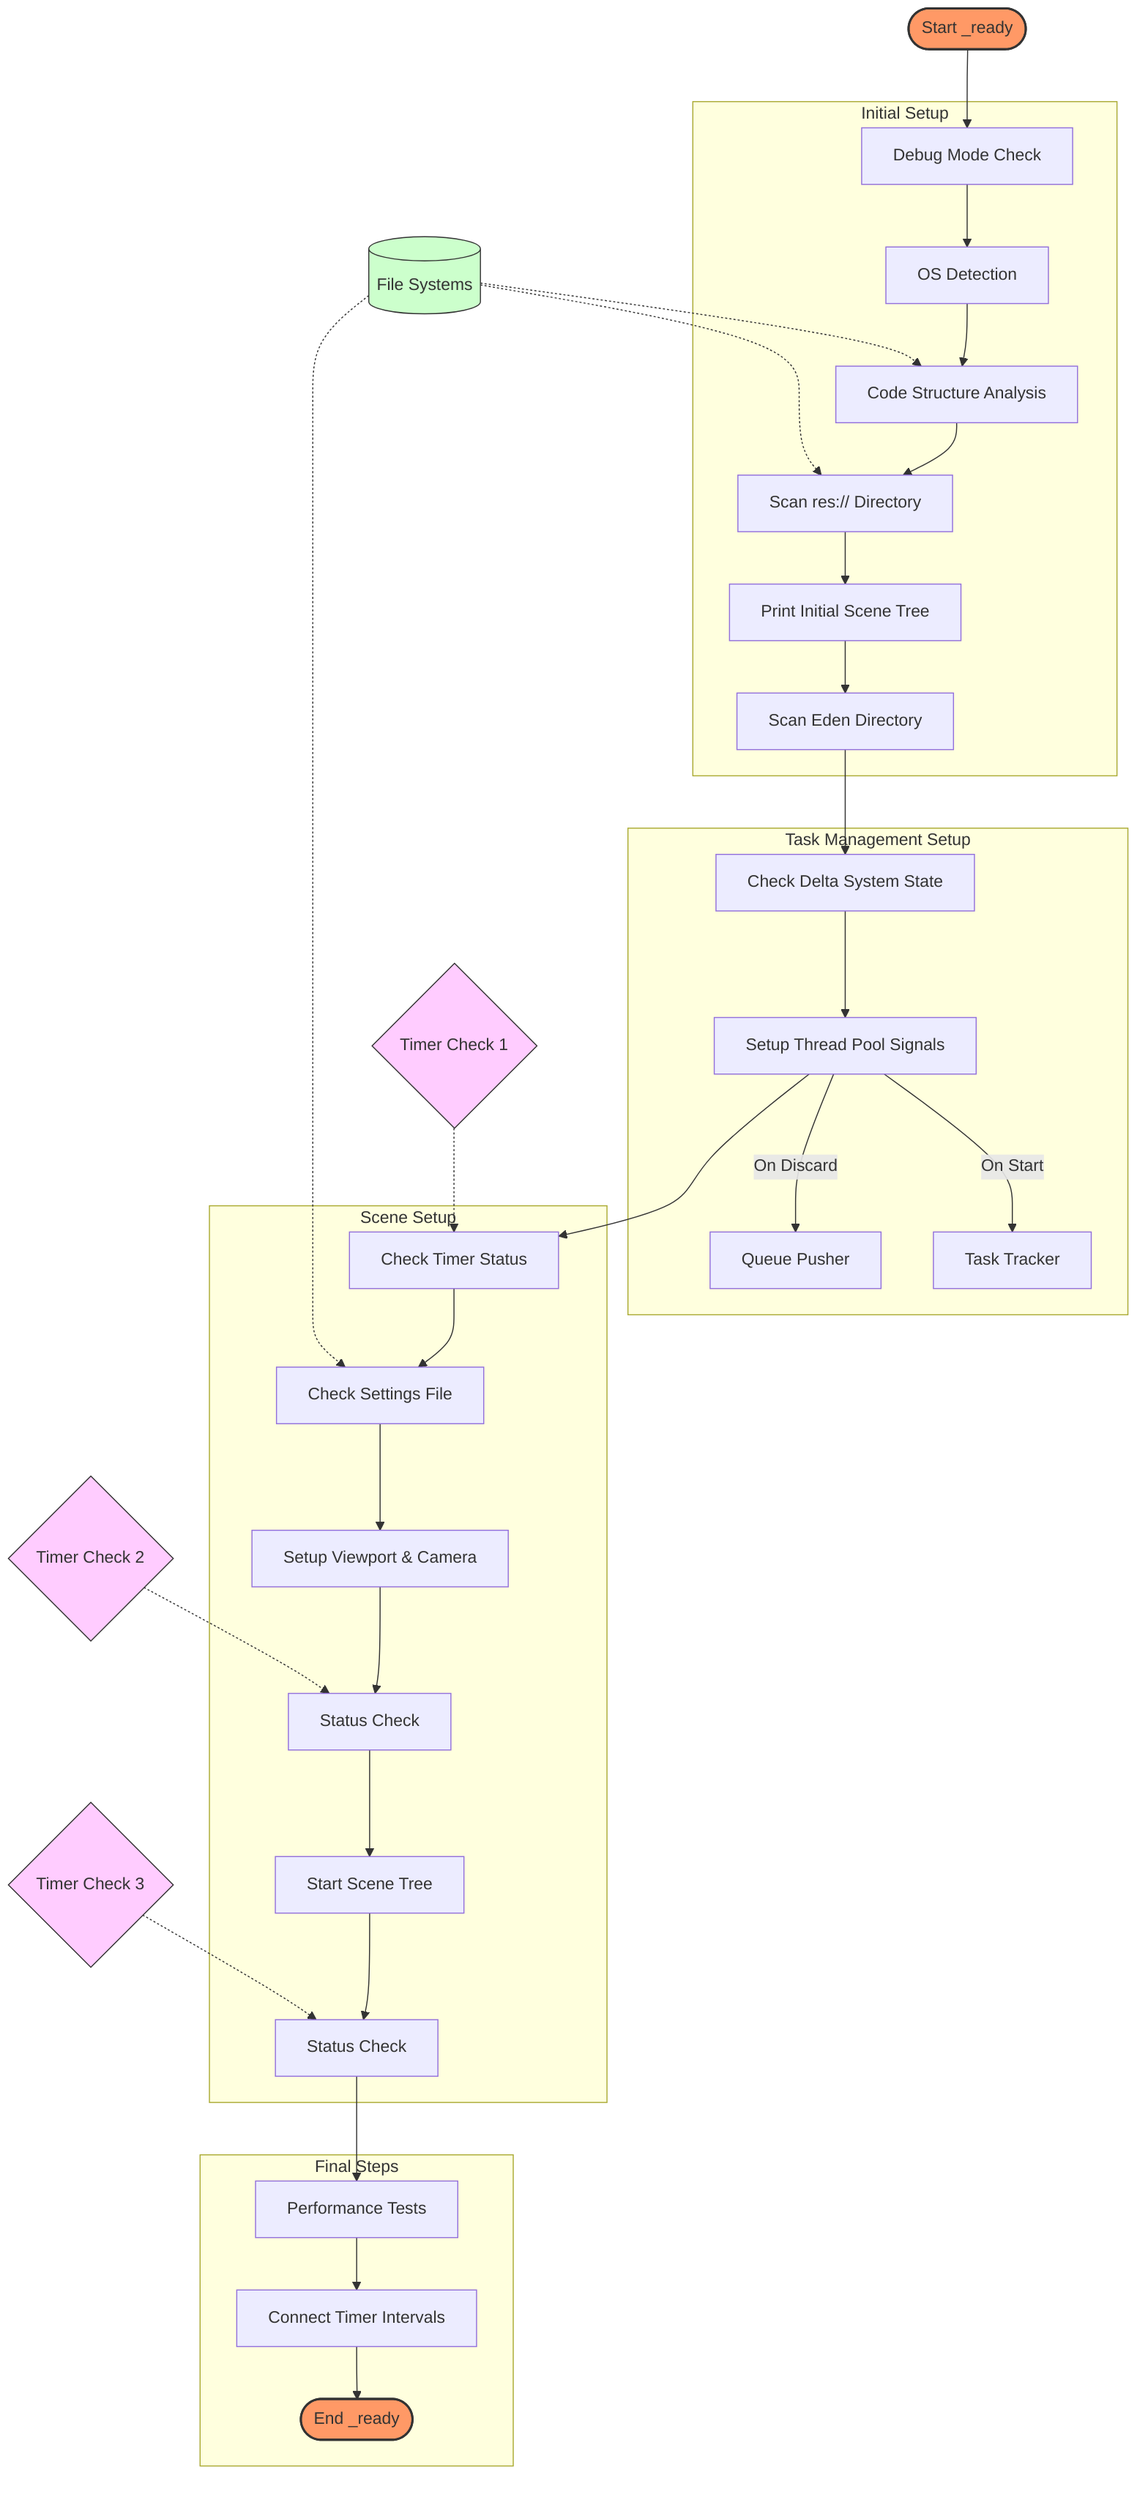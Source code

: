 graph TD
    Start([Start _ready]) --> Debug[Debug Mode Check]
    
    subgraph Initial Setup
        Debug --> OS[OS Detection]
        OS --> CodeAnalysis[Code Structure Analysis]
        CodeAnalysis --> A[Scan res:// Directory]
        A --> B[Print Initial Scene Tree]
        B --> C[Scan Eden Directory]
    end
    
    subgraph Task Management Setup
        C --> D[Check Delta System State]
        D --> E[Setup Thread Pool Signals]
        E -->|On Discard| E1[Queue Pusher]
        E -->|On Start| E2[Task Tracker]
    end
    
    subgraph Scene Setup
        E --> F[Check Timer Status]
        F --> G[Check Settings File]
        G --> H[Setup Viewport & Camera]
        H --> Check1[Status Check]
        Check1 --> I[Start Scene Tree]
        I --> Check2[Status Check]
    end
    
    subgraph Final Steps
        Check2 --> J[Performance Tests]
        J --> K[Connect Timer Intervals]
        K --> End([End _ready])
    end
    
    %% Checkpoints
    Checkpoint1{Timer Check 1} -.-> F
    Checkpoint2{Timer Check 2} -.-> Check1
    Checkpoint3{Timer Check 3} -.-> Check2
    
    %% File Operations
    Files[(File Systems)] -.-> A
    Files -.-> CodeAnalysis
    Files -.-> G
    
    style Start fill:#f96,stroke:#333,stroke-width:2px
    style End fill:#f96,stroke:#333,stroke-width:2px
    
    classDef checkpoint fill:#fcf,stroke:#333,stroke-width:1px
    class Checkpoint1,Checkpoint2,Checkpoint3 checkpoint
    
    classDef fileOps fill:#cfc,stroke:#333,stroke-width:1px
    class Files fileOps